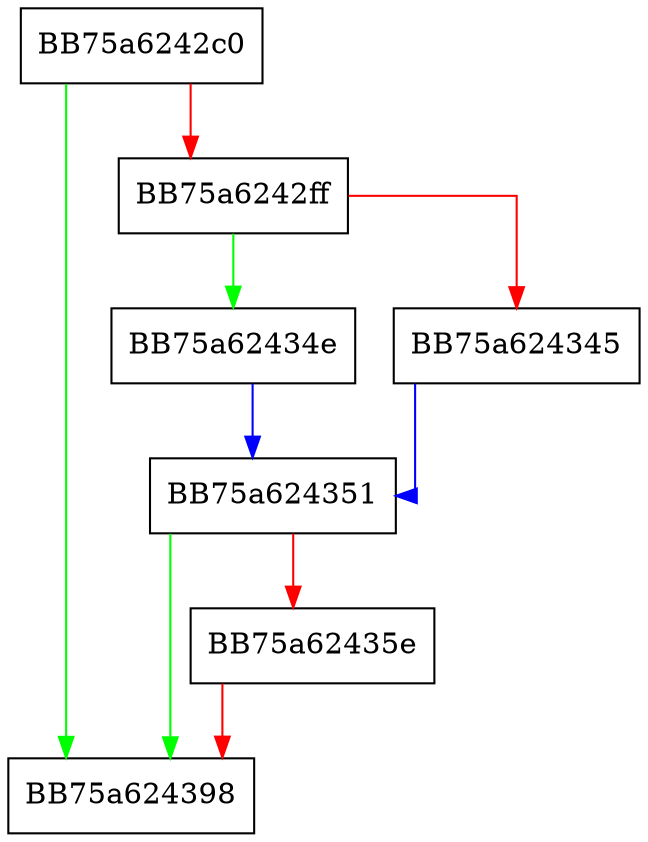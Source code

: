 digraph post {
  node [shape="box"];
  graph [splines=ortho];
  BB75a6242c0 -> BB75a624398 [color="green"];
  BB75a6242c0 -> BB75a6242ff [color="red"];
  BB75a6242ff -> BB75a62434e [color="green"];
  BB75a6242ff -> BB75a624345 [color="red"];
  BB75a624345 -> BB75a624351 [color="blue"];
  BB75a62434e -> BB75a624351 [color="blue"];
  BB75a624351 -> BB75a624398 [color="green"];
  BB75a624351 -> BB75a62435e [color="red"];
  BB75a62435e -> BB75a624398 [color="red"];
}